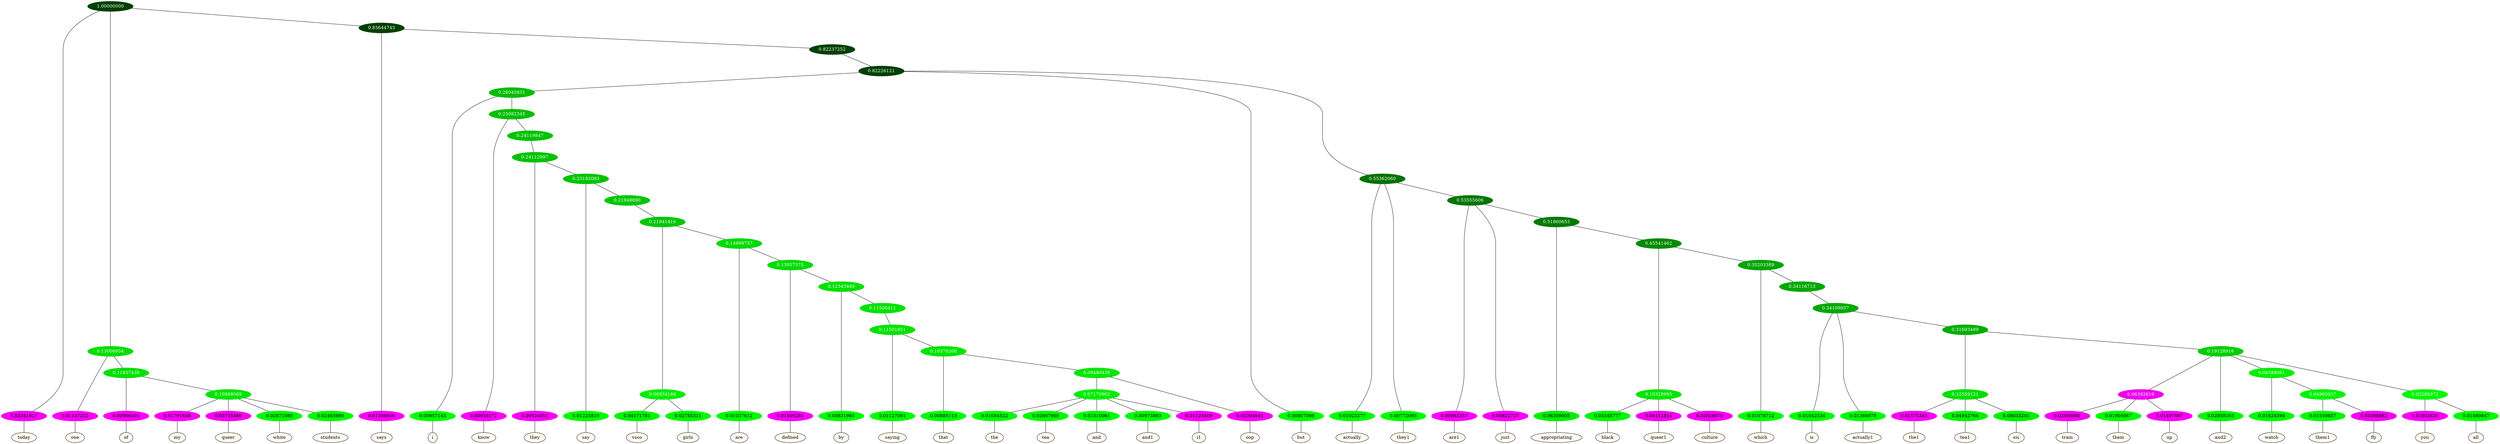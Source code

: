 graph {
	node [format=png height=0.15 nodesep=0.001 ordering=out overlap=prism overlap_scaling=0.01 ranksep=0.001 ratio=0.2 style=filled width=0.15]
	{
		rank=same
		a_w_1 [label=today color=black fillcolor=floralwhite style="filled,solid"]
		a_w_4 [label=one color=black fillcolor=floralwhite style="filled,solid"]
		a_w_8 [label=of color=black fillcolor=floralwhite style="filled,solid"]
		a_w_11 [label=my color=black fillcolor=floralwhite style="filled,solid"]
		a_w_12 [label=queer color=black fillcolor=floralwhite style="filled,solid"]
		a_w_13 [label=white color=black fillcolor=floralwhite style="filled,solid"]
		a_w_14 [label=students color=black fillcolor=floralwhite style="filled,solid"]
		a_w_6 [label=says color=black fillcolor=floralwhite style="filled,solid"]
		a_w_18 [label=i color=black fillcolor=floralwhite style="filled,solid"]
		a_w_23 [label=know color=black fillcolor=floralwhite style="filled,solid"]
		a_w_31 [label=they color=black fillcolor=floralwhite style="filled,solid"]
		a_w_35 [label=say color=black fillcolor=floralwhite style="filled,solid"]
		a_w_49 [label=vsco color=black fillcolor=floralwhite style="filled,solid"]
		a_w_50 [label=girls color=black fillcolor=floralwhite style="filled,solid"]
		a_w_51 [label=are color=black fillcolor=floralwhite style="filled,solid"]
		a_w_55 [label=defined color=black fillcolor=floralwhite style="filled,solid"]
		a_w_64 [label=by color=black fillcolor=floralwhite style="filled,solid"]
		a_w_76 [label=saying color=black fillcolor=floralwhite style="filled,solid"]
		a_w_78 [label=that color=black fillcolor=floralwhite style="filled,solid"]
		a_w_82 [label=the color=black fillcolor=floralwhite style="filled,solid"]
		a_w_83 [label=tea color=black fillcolor=floralwhite style="filled,solid"]
		a_w_84 [label=and color=black fillcolor=floralwhite style="filled,solid"]
		a_w_85 [label=and1 color=black fillcolor=floralwhite style="filled,solid"]
		a_w_86 [label=i1 color=black fillcolor=floralwhite style="filled,solid"]
		a_w_81 [label=oop color=black fillcolor=floralwhite style="filled,solid"]
		a_w_16 [label=but color=black fillcolor=floralwhite style="filled,solid"]
		a_w_20 [label=actually color=black fillcolor=floralwhite style="filled,solid"]
		a_w_21 [label=they1 color=black fillcolor=floralwhite style="filled,solid"]
		a_w_25 [label=are1 color=black fillcolor=floralwhite style="filled,solid"]
		a_w_26 [label=just color=black fillcolor=floralwhite style="filled,solid"]
		a_w_29 [label=appropriating color=black fillcolor=floralwhite style="filled,solid"]
		a_w_37 [label=black color=black fillcolor=floralwhite style="filled,solid"]
		a_w_38 [label=queer1 color=black fillcolor=floralwhite style="filled,solid"]
		a_w_39 [label=culture color=black fillcolor=floralwhite style="filled,solid"]
		a_w_40 [label=which color=black fillcolor=floralwhite style="filled,solid"]
		a_w_46 [label=is color=black fillcolor=floralwhite style="filled,solid"]
		a_w_47 [label=actually1 color=black fillcolor=floralwhite style="filled,solid"]
		a_w_57 [label=the1 color=black fillcolor=floralwhite style="filled,solid"]
		a_w_58 [label=tea1 color=black fillcolor=floralwhite style="filled,solid"]
		a_w_59 [label=sis color=black fillcolor=floralwhite style="filled,solid"]
		a_w_66 [label=train color=black fillcolor=floralwhite style="filled,solid"]
		a_w_67 [label=them color=black fillcolor=floralwhite style="filled,solid"]
		a_w_68 [label=up color=black fillcolor=floralwhite style="filled,solid"]
		a_w_61 [label=and2 color=black fillcolor=floralwhite style="filled,solid"]
		a_w_69 [label=watch color=black fillcolor=floralwhite style="filled,solid"]
		a_w_74 [label=them1 color=black fillcolor=floralwhite style="filled,solid"]
		a_w_75 [label=fly color=black fillcolor=floralwhite style="filled,solid"]
		a_w_71 [label=you color=black fillcolor=floralwhite style="filled,solid"]
		a_w_72 [label=all color=black fillcolor=floralwhite style="filled,solid"]
	}
	a_n_1 -- a_w_1
	a_n_4 -- a_w_4
	a_n_8 -- a_w_8
	a_n_11 -- a_w_11
	a_n_12 -- a_w_12
	a_n_13 -- a_w_13
	a_n_14 -- a_w_14
	a_n_6 -- a_w_6
	a_n_18 -- a_w_18
	a_n_23 -- a_w_23
	a_n_31 -- a_w_31
	a_n_35 -- a_w_35
	a_n_49 -- a_w_49
	a_n_50 -- a_w_50
	a_n_51 -- a_w_51
	a_n_55 -- a_w_55
	a_n_64 -- a_w_64
	a_n_76 -- a_w_76
	a_n_78 -- a_w_78
	a_n_82 -- a_w_82
	a_n_83 -- a_w_83
	a_n_84 -- a_w_84
	a_n_85 -- a_w_85
	a_n_86 -- a_w_86
	a_n_81 -- a_w_81
	a_n_16 -- a_w_16
	a_n_20 -- a_w_20
	a_n_21 -- a_w_21
	a_n_25 -- a_w_25
	a_n_26 -- a_w_26
	a_n_29 -- a_w_29
	a_n_37 -- a_w_37
	a_n_38 -- a_w_38
	a_n_39 -- a_w_39
	a_n_40 -- a_w_40
	a_n_46 -- a_w_46
	a_n_47 -- a_w_47
	a_n_57 -- a_w_57
	a_n_58 -- a_w_58
	a_n_59 -- a_w_59
	a_n_66 -- a_w_66
	a_n_67 -- a_w_67
	a_n_68 -- a_w_68
	a_n_61 -- a_w_61
	a_n_69 -- a_w_69
	a_n_74 -- a_w_74
	a_n_75 -- a_w_75
	a_n_71 -- a_w_71
	a_n_72 -- a_w_72
	{
		rank=same
		a_n_1 [label=0.03341917 color="0.835 1.000 0.967" fontcolor=black]
		a_n_4 [label=0.01147252 color="0.835 1.000 0.989" fontcolor=black]
		a_n_8 [label=0.00966401 color="0.835 1.000 0.990" fontcolor=black]
		a_n_11 [label=0.01791858 color="0.835 1.000 0.982" fontcolor=black]
		a_n_12 [label=0.03755489 color="0.835 1.000 0.962" fontcolor=black]
		a_n_13 [label=0.02871080 color="0.334 1.000 0.971" fontcolor=black]
		a_n_14 [label=0.02465990 color="0.334 1.000 0.975" fontcolor=black]
		a_n_6 [label=0.01396606 color="0.835 1.000 0.986" fontcolor=black]
		a_n_18 [label=0.00957143 color="0.334 1.000 0.990" fontcolor=black]
		a_n_23 [label=0.00956172 color="0.835 1.000 0.990" fontcolor=black]
		a_n_31 [label=0.00924053 color="0.835 1.000 0.991" fontcolor=black]
		a_n_35 [label=0.01225810 color="0.334 1.000 0.988" fontcolor=black]
		a_n_49 [label=0.04171781 color="0.334 1.000 0.958" fontcolor=black]
		a_n_50 [label=0.02755311 color="0.334 1.000 0.972" fontcolor=black]
		a_n_51 [label=0.01037612 color="0.334 1.000 0.990" fontcolor=black]
		a_n_55 [label=0.01609284 color="0.835 1.000 0.984" fontcolor=black]
		a_n_64 [label=0.00831983 color="0.334 1.000 0.992" fontcolor=black]
		a_n_76 [label=0.01127091 color="0.334 1.000 0.989" fontcolor=black]
		a_n_78 [label=0.00885113 color="0.334 1.000 0.991" fontcolor=black]
		a_n_82 [label=0.01084522 color="0.334 1.000 0.989" fontcolor=black]
		a_n_83 [label=0.02667908 color="0.334 1.000 0.973" fontcolor=black]
		a_n_84 [label=0.01310061 color="0.334 1.000 0.987" fontcolor=black]
		a_n_85 [label=0.00973893 color="0.334 1.000 0.990" fontcolor=black]
		a_n_86 [label=0.01125409 color="0.835 1.000 0.989" fontcolor=black]
		a_n_81 [label=0.02304641 color="0.835 1.000 0.977" fontcolor=black]
		a_n_16 [label=0.00807098 color="0.334 1.000 0.992" fontcolor=black]
		a_n_20 [label=0.01025277 color="0.334 1.000 0.990" fontcolor=black]
		a_n_21 [label=0.00772093 color="0.334 1.000 0.992" fontcolor=black]
		a_n_25 [label=0.00863357 color="0.835 1.000 0.991" fontcolor=black]
		a_n_26 [label=0.00822727 color="0.835 1.000 0.992" fontcolor=black]
		a_n_29 [label=0.06309005 color="0.334 1.000 0.937" fontcolor=black]
		a_n_37 [label=0.03345777 color="0.334 1.000 0.967" fontcolor=black]
		a_n_38 [label=0.04151814 color="0.835 1.000 0.958" fontcolor=black]
		a_n_39 [label=0.02826970 color="0.835 1.000 0.972" fontcolor=black]
		a_n_40 [label=0.01078712 color="0.334 1.000 0.989" fontcolor=black]
		a_n_46 [label=0.01042534 color="0.334 1.000 0.990" fontcolor=black]
		a_n_47 [label=0.01366978 color="0.334 1.000 0.986" fontcolor=black]
		a_n_57 [label=0.01575343 color="0.835 1.000 0.984" fontcolor=black]
		a_n_58 [label=0.04942764 color="0.334 1.000 0.951" fontcolor=black]
		a_n_59 [label=0.06033201 color="0.334 1.000 0.940" fontcolor=black]
		a_n_66 [label=0.02986880 color="0.835 1.000 0.970" fontcolor=black]
		a_n_67 [label=0.01905067 color="0.334 1.000 0.981" fontcolor=black]
		a_n_68 [label=0.01497597 color="0.835 1.000 0.985" fontcolor=black]
		a_n_61 [label=0.02858103 color="0.334 1.000 0.971" fontcolor=black]
		a_n_69 [label=0.01624394 color="0.334 1.000 0.984" fontcolor=black]
		a_n_74 [label=0.01559857 color="0.334 1.000 0.984" fontcolor=black]
		a_n_75 [label=0.03398882 color="0.835 1.000 0.966" fontcolor=black]
		a_n_71 [label=0.01803820 color="0.835 1.000 0.982" fontcolor=black]
		a_n_72 [label=0.01480847 color="0.334 1.000 0.985" fontcolor=black]
	}
	a_n_0 [label=1.00000000 color="0.334 1.000 0.250" fontcolor=grey99]
	a_n_0 -- a_n_1
	a_n_2 [label=0.13006954 color="0.334 1.000 0.870" fontcolor=grey99]
	a_n_0 -- a_n_2
	a_n_3 [label=0.83644743 color="0.334 1.000 0.250" fontcolor=grey99]
	a_n_0 -- a_n_3
	a_n_2 -- a_n_4
	a_n_5 [label=0.11857438 color="0.334 1.000 0.881" fontcolor=grey99]
	a_n_2 -- a_n_5
	a_n_3 -- a_n_6
	a_n_7 [label=0.82237252 color="0.334 1.000 0.250" fontcolor=grey99]
	a_n_3 -- a_n_7
	a_n_5 -- a_n_8
	a_n_9 [label=0.10888069 color="0.334 1.000 0.891" fontcolor=grey99]
	a_n_5 -- a_n_9
	a_n_10 [label=0.82226121 color="0.334 1.000 0.250" fontcolor=grey99]
	a_n_7 -- a_n_10
	a_n_9 -- a_n_11
	a_n_9 -- a_n_12
	a_n_9 -- a_n_13
	a_n_9 -- a_n_14
	a_n_15 [label=0.26045831 color="0.334 1.000 0.740" fontcolor=grey99]
	a_n_10 -- a_n_15
	a_n_10 -- a_n_16
	a_n_17 [label=0.55362060 color="0.334 1.000 0.446" fontcolor=grey99]
	a_n_10 -- a_n_17
	a_n_15 -- a_n_18
	a_n_19 [label=0.25082345 color="0.334 1.000 0.749" fontcolor=grey99]
	a_n_15 -- a_n_19
	a_n_17 -- a_n_20
	a_n_17 -- a_n_21
	a_n_22 [label=0.53555606 color="0.334 1.000 0.464" fontcolor=grey99]
	a_n_17 -- a_n_22
	a_n_19 -- a_n_23
	a_n_24 [label=0.24119847 color="0.334 1.000 0.759" fontcolor=grey99]
	a_n_19 -- a_n_24
	a_n_22 -- a_n_25
	a_n_22 -- a_n_26
	a_n_27 [label=0.51860653 color="0.334 1.000 0.481" fontcolor=grey99]
	a_n_22 -- a_n_27
	a_n_28 [label=0.24112997 color="0.334 1.000 0.759" fontcolor=grey99]
	a_n_24 -- a_n_28
	a_n_27 -- a_n_29
	a_n_30 [label=0.45541462 color="0.334 1.000 0.545" fontcolor=grey99]
	a_n_27 -- a_n_30
	a_n_28 -- a_n_31
	a_n_32 [label=0.23182093 color="0.334 1.000 0.768" fontcolor=grey99]
	a_n_28 -- a_n_32
	a_n_33 [label=0.10328995 color="0.334 1.000 0.897" fontcolor=grey99]
	a_n_30 -- a_n_33
	a_n_34 [label=0.35203389 color="0.334 1.000 0.648" fontcolor=grey99]
	a_n_30 -- a_n_34
	a_n_32 -- a_n_35
	a_n_36 [label=0.21948890 color="0.334 1.000 0.781" fontcolor=grey99]
	a_n_32 -- a_n_36
	a_n_33 -- a_n_37
	a_n_33 -- a_n_38
	a_n_33 -- a_n_39
	a_n_34 -- a_n_40
	a_n_41 [label=0.34116713 color="0.334 1.000 0.659" fontcolor=grey99]
	a_n_34 -- a_n_41
	a_n_42 [label=0.21941416 color="0.334 1.000 0.781" fontcolor=grey99]
	a_n_36 -- a_n_42
	a_n_43 [label=0.34109857 color="0.334 1.000 0.659" fontcolor=grey99]
	a_n_41 -- a_n_43
	a_n_44 [label=0.06934184 color="0.334 1.000 0.931" fontcolor=grey99]
	a_n_42 -- a_n_44
	a_n_45 [label=0.14999757 color="0.334 1.000 0.850" fontcolor=grey99]
	a_n_42 -- a_n_45
	a_n_43 -- a_n_46
	a_n_43 -- a_n_47
	a_n_48 [label=0.31693489 color="0.334 1.000 0.683" fontcolor=grey99]
	a_n_43 -- a_n_48
	a_n_44 -- a_n_49
	a_n_44 -- a_n_50
	a_n_45 -- a_n_51
	a_n_52 [label=0.13957375 color="0.334 1.000 0.860" fontcolor=grey99]
	a_n_45 -- a_n_52
	a_n_53 [label=0.12559121 color="0.334 1.000 0.874" fontcolor=grey99]
	a_n_48 -- a_n_53
	a_n_54 [label=0.19128916 color="0.334 1.000 0.809" fontcolor=grey99]
	a_n_48 -- a_n_54
	a_n_52 -- a_n_55
	a_n_56 [label=0.12343489 color="0.334 1.000 0.877" fontcolor=grey99]
	a_n_52 -- a_n_56
	a_n_53 -- a_n_57
	a_n_53 -- a_n_58
	a_n_53 -- a_n_59
	a_n_60 [label=0.06392619 color="0.835 1.000 0.936" fontcolor=grey99]
	a_n_54 -- a_n_60
	a_n_54 -- a_n_61
	a_n_62 [label=0.06588061 color="0.334 1.000 0.934" fontcolor=grey99]
	a_n_54 -- a_n_62
	a_n_63 [label=0.03288372 color="0.334 1.000 0.967" fontcolor=grey99]
	a_n_54 -- a_n_63
	a_n_56 -- a_n_64
	a_n_65 [label=0.11506411 color="0.334 1.000 0.885" fontcolor=grey99]
	a_n_56 -- a_n_65
	a_n_60 -- a_n_66
	a_n_60 -- a_n_67
	a_n_60 -- a_n_68
	a_n_62 -- a_n_69
	a_n_70 [label=0.04960937 color="0.334 1.000 0.950" fontcolor=grey99]
	a_n_62 -- a_n_70
	a_n_63 -- a_n_71
	a_n_63 -- a_n_72
	a_n_73 [label=0.11501851 color="0.334 1.000 0.885" fontcolor=grey99]
	a_n_65 -- a_n_73
	a_n_70 -- a_n_74
	a_n_70 -- a_n_75
	a_n_73 -- a_n_76
	a_n_77 [label=0.10370200 color="0.334 1.000 0.896" fontcolor=grey99]
	a_n_73 -- a_n_77
	a_n_77 -- a_n_78
	a_n_79 [label=0.09480439 color="0.334 1.000 0.905" fontcolor=grey99]
	a_n_77 -- a_n_79
	a_n_80 [label=0.07170902 color="0.334 1.000 0.928" fontcolor=grey99]
	a_n_79 -- a_n_80
	a_n_79 -- a_n_81
	a_n_80 -- a_n_82
	a_n_80 -- a_n_83
	a_n_80 -- a_n_84
	a_n_80 -- a_n_85
	a_n_80 -- a_n_86
}
